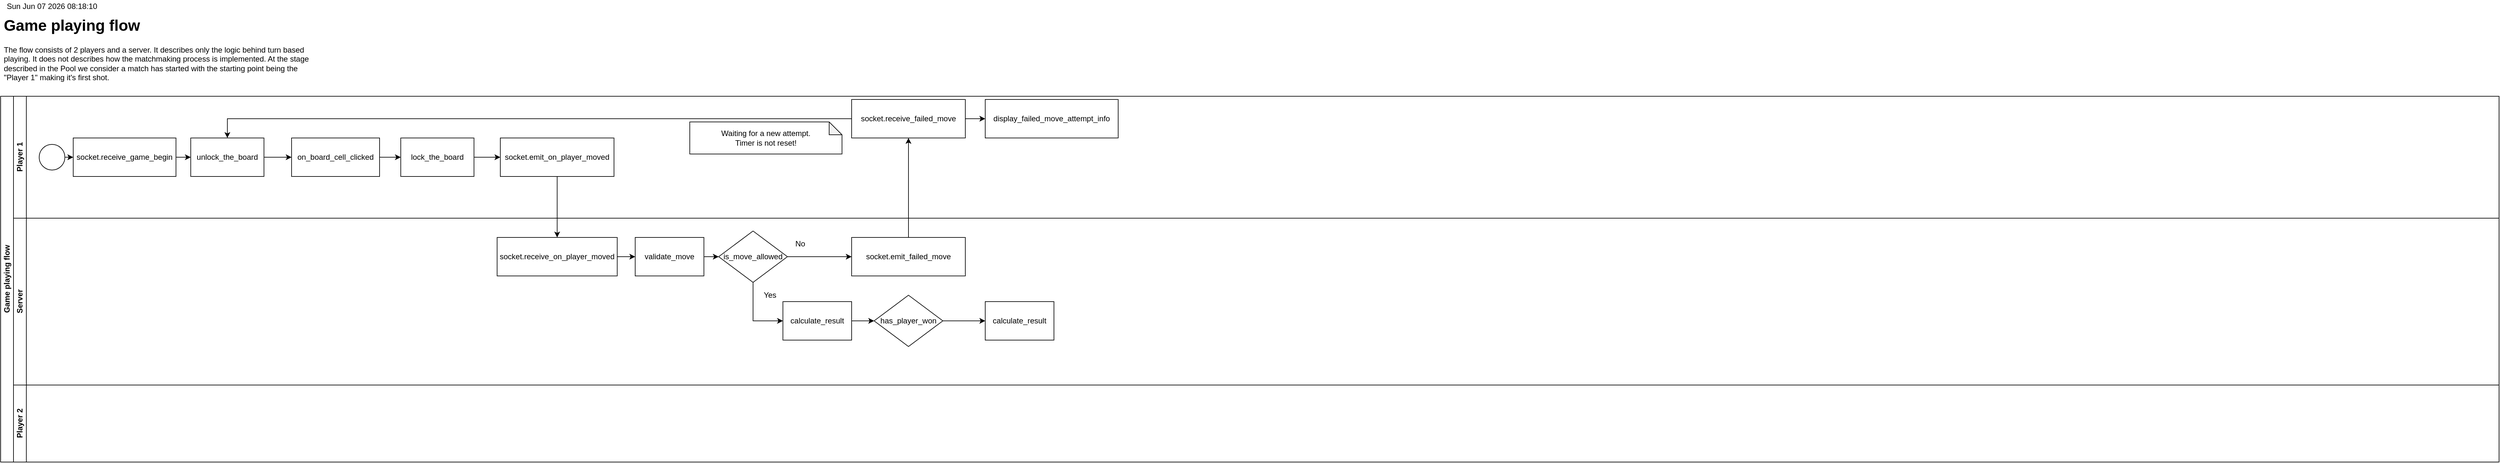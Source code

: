 <mxfile version="12.5.3" type="device"><diagram id="prtHgNgQTEPvFCAcTncT" name="Page-1"><mxGraphModel dx="1426" dy="1025" grid="1" gridSize="10" guides="1" tooltips="1" connect="1" arrows="1" fold="1" page="1" pageScale="1" pageWidth="827" pageHeight="1169" math="0" shadow="0"><root><mxCell id="0"/><mxCell id="1" parent="0"/><mxCell id="dNxyNK7c78bLwvsdeMH5-19" value="Game playing&amp;nbsp;flow" style="swimlane;html=1;childLayout=stackLayout;resizeParent=1;resizeParentMax=0;horizontal=0;startSize=20;horizontalStack=0;" parent="1" vertex="1"><mxGeometry x="37" y="170" width="3890" height="570" as="geometry"><mxRectangle x="120" y="120" width="30" height="50" as="alternateBounds"/></mxGeometry></mxCell><mxCell id="dNxyNK7c78bLwvsdeMH5-20" value="Player 1" style="swimlane;html=1;startSize=20;horizontal=0;" parent="dNxyNK7c78bLwvsdeMH5-19" vertex="1"><mxGeometry x="20" width="3870" height="190" as="geometry"/></mxCell><mxCell id="dNxyNK7c78bLwvsdeMH5-25" value="" style="edgeStyle=orthogonalEdgeStyle;rounded=0;orthogonalLoop=1;jettySize=auto;html=1;" parent="dNxyNK7c78bLwvsdeMH5-20" source="dNxyNK7c78bLwvsdeMH5-23" target="dNxyNK7c78bLwvsdeMH5-24" edge="1"><mxGeometry relative="1" as="geometry"/></mxCell><mxCell id="dNxyNK7c78bLwvsdeMH5-23" value="" style="ellipse;whiteSpace=wrap;html=1;" parent="dNxyNK7c78bLwvsdeMH5-20" vertex="1"><mxGeometry x="40" y="75" width="40" height="40" as="geometry"/></mxCell><mxCell id="jpRBap8Ybm3qr2QH9CDU-36" value="" style="edgeStyle=orthogonalEdgeStyle;rounded=0;orthogonalLoop=1;jettySize=auto;html=1;" edge="1" parent="dNxyNK7c78bLwvsdeMH5-20" source="dNxyNK7c78bLwvsdeMH5-24" target="jpRBap8Ybm3qr2QH9CDU-35"><mxGeometry relative="1" as="geometry"/></mxCell><mxCell id="dNxyNK7c78bLwvsdeMH5-24" value="socket.receive_game_begin" style="rounded=0;whiteSpace=wrap;html=1;fontFamily=Helvetica;fontSize=12;fontColor=#000000;align=center;" parent="dNxyNK7c78bLwvsdeMH5-20" vertex="1"><mxGeometry x="93" y="65" width="160" height="60" as="geometry"/></mxCell><mxCell id="jpRBap8Ybm3qr2QH9CDU-38" style="edgeStyle=orthogonalEdgeStyle;rounded=0;orthogonalLoop=1;jettySize=auto;html=1;entryX=0;entryY=0.5;entryDx=0;entryDy=0;" edge="1" parent="dNxyNK7c78bLwvsdeMH5-20" source="jpRBap8Ybm3qr2QH9CDU-35" target="jpRBap8Ybm3qr2QH9CDU-5"><mxGeometry relative="1" as="geometry"/></mxCell><mxCell id="jpRBap8Ybm3qr2QH9CDU-35" value="unlock_the_board" style="rounded=0;whiteSpace=wrap;html=1;fontFamily=Helvetica;fontSize=12;fontColor=#000000;align=center;" vertex="1" parent="dNxyNK7c78bLwvsdeMH5-20"><mxGeometry x="276" y="65" width="114" height="60" as="geometry"/></mxCell><mxCell id="jpRBap8Ybm3qr2QH9CDU-40" style="edgeStyle=orthogonalEdgeStyle;rounded=0;orthogonalLoop=1;jettySize=auto;html=1;entryX=0;entryY=0.5;entryDx=0;entryDy=0;" edge="1" parent="dNxyNK7c78bLwvsdeMH5-20" source="jpRBap8Ybm3qr2QH9CDU-5" target="jpRBap8Ybm3qr2QH9CDU-37"><mxGeometry relative="1" as="geometry"/></mxCell><mxCell id="jpRBap8Ybm3qr2QH9CDU-5" value="on_board_cell_clicked" style="rounded=0;whiteSpace=wrap;html=1;fontFamily=Helvetica;fontSize=12;fontColor=#000000;align=center;" vertex="1" parent="dNxyNK7c78bLwvsdeMH5-20"><mxGeometry x="433" y="65" width="137" height="60" as="geometry"/></mxCell><mxCell id="jpRBap8Ybm3qr2QH9CDU-7" value="socket.emit_on_player_moved" style="rounded=0;whiteSpace=wrap;html=1;fontFamily=Helvetica;fontSize=12;fontColor=#000000;align=center;" vertex="1" parent="dNxyNK7c78bLwvsdeMH5-20"><mxGeometry x="758" y="65" width="177" height="60" as="geometry"/></mxCell><mxCell id="jpRBap8Ybm3qr2QH9CDU-39" style="edgeStyle=orthogonalEdgeStyle;rounded=0;orthogonalLoop=1;jettySize=auto;html=1;entryX=0.5;entryY=0;entryDx=0;entryDy=0;" edge="1" parent="dNxyNK7c78bLwvsdeMH5-20" source="jpRBap8Ybm3qr2QH9CDU-28" target="jpRBap8Ybm3qr2QH9CDU-35"><mxGeometry relative="1" as="geometry"/></mxCell><mxCell id="jpRBap8Ybm3qr2QH9CDU-45" value="" style="edgeStyle=orthogonalEdgeStyle;rounded=0;orthogonalLoop=1;jettySize=auto;html=1;" edge="1" parent="dNxyNK7c78bLwvsdeMH5-20" source="jpRBap8Ybm3qr2QH9CDU-28" target="jpRBap8Ybm3qr2QH9CDU-44"><mxGeometry relative="1" as="geometry"/></mxCell><mxCell id="jpRBap8Ybm3qr2QH9CDU-28" value="socket.receive_failed_move" style="rounded=0;whiteSpace=wrap;html=1;" vertex="1" parent="dNxyNK7c78bLwvsdeMH5-20"><mxGeometry x="1305" y="5" width="177" height="60" as="geometry"/></mxCell><mxCell id="jpRBap8Ybm3qr2QH9CDU-44" value="display_failed_move_attempt_info" style="rounded=0;whiteSpace=wrap;html=1;" vertex="1" parent="dNxyNK7c78bLwvsdeMH5-20"><mxGeometry x="1513" y="5" width="207" height="60" as="geometry"/></mxCell><mxCell id="jpRBap8Ybm3qr2QH9CDU-41" style="edgeStyle=orthogonalEdgeStyle;rounded=0;orthogonalLoop=1;jettySize=auto;html=1;entryX=0;entryY=0.5;entryDx=0;entryDy=0;" edge="1" parent="dNxyNK7c78bLwvsdeMH5-20" source="jpRBap8Ybm3qr2QH9CDU-37" target="jpRBap8Ybm3qr2QH9CDU-7"><mxGeometry relative="1" as="geometry"/></mxCell><mxCell id="jpRBap8Ybm3qr2QH9CDU-37" value="lock_the_board" style="rounded=0;whiteSpace=wrap;html=1;fontFamily=Helvetica;fontSize=12;fontColor=#000000;align=center;" vertex="1" parent="dNxyNK7c78bLwvsdeMH5-20"><mxGeometry x="603" y="65" width="114" height="60" as="geometry"/></mxCell><mxCell id="jpRBap8Ybm3qr2QH9CDU-34" value="Waiting for a new attempt. &lt;br&gt;Timer is not reset!" style="shape=note;whiteSpace=wrap;html=1;backgroundOutline=1;darkOpacity=0.05;size=20;" vertex="1" parent="dNxyNK7c78bLwvsdeMH5-20"><mxGeometry x="1053" y="40" width="237" height="50" as="geometry"/></mxCell><mxCell id="dNxyNK7c78bLwvsdeMH5-21" value="Server" style="swimlane;html=1;startSize=20;horizontal=0;" parent="dNxyNK7c78bLwvsdeMH5-19" vertex="1"><mxGeometry x="20" y="190" width="3870" height="260" as="geometry"/></mxCell><mxCell id="jpRBap8Ybm3qr2QH9CDU-14" value="" style="edgeStyle=orthogonalEdgeStyle;rounded=0;orthogonalLoop=1;jettySize=auto;html=1;" edge="1" parent="dNxyNK7c78bLwvsdeMH5-21" source="jpRBap8Ybm3qr2QH9CDU-10" target="jpRBap8Ybm3qr2QH9CDU-13"><mxGeometry relative="1" as="geometry"/></mxCell><mxCell id="jpRBap8Ybm3qr2QH9CDU-10" value="socket.receive_on_player_moved" style="rounded=0;whiteSpace=wrap;html=1;fontFamily=Helvetica;fontSize=12;fontColor=#000000;align=center;" vertex="1" parent="dNxyNK7c78bLwvsdeMH5-21"><mxGeometry x="753" y="30" width="187" height="60" as="geometry"/></mxCell><mxCell id="jpRBap8Ybm3qr2QH9CDU-22" style="edgeStyle=orthogonalEdgeStyle;rounded=0;orthogonalLoop=1;jettySize=auto;html=1;entryX=0;entryY=0.5;entryDx=0;entryDy=0;" edge="1" parent="dNxyNK7c78bLwvsdeMH5-21" source="jpRBap8Ybm3qr2QH9CDU-13" target="jpRBap8Ybm3qr2QH9CDU-21"><mxGeometry relative="1" as="geometry"/></mxCell><mxCell id="jpRBap8Ybm3qr2QH9CDU-13" value="validate_move" style="rounded=0;whiteSpace=wrap;html=1;fontFamily=Helvetica;fontSize=12;fontColor=#000000;align=center;" vertex="1" parent="dNxyNK7c78bLwvsdeMH5-21"><mxGeometry x="968" y="30" width="107" height="60" as="geometry"/></mxCell><mxCell id="jpRBap8Ybm3qr2QH9CDU-29" style="edgeStyle=orthogonalEdgeStyle;rounded=0;orthogonalLoop=1;jettySize=auto;html=1;entryX=0;entryY=0.5;entryDx=0;entryDy=0;" edge="1" parent="dNxyNK7c78bLwvsdeMH5-21" source="jpRBap8Ybm3qr2QH9CDU-21" target="jpRBap8Ybm3qr2QH9CDU-24"><mxGeometry relative="1" as="geometry"/></mxCell><mxCell id="jpRBap8Ybm3qr2QH9CDU-31" style="edgeStyle=orthogonalEdgeStyle;rounded=0;orthogonalLoop=1;jettySize=auto;html=1;" edge="1" parent="dNxyNK7c78bLwvsdeMH5-21" source="jpRBap8Ybm3qr2QH9CDU-21" target="jpRBap8Ybm3qr2QH9CDU-30"><mxGeometry relative="1" as="geometry"/></mxCell><mxCell id="jpRBap8Ybm3qr2QH9CDU-21" value="is_move_allowed" style="rhombus;whiteSpace=wrap;html=1;" vertex="1" parent="dNxyNK7c78bLwvsdeMH5-21"><mxGeometry x="1098" y="20" width="107" height="80" as="geometry"/></mxCell><mxCell id="jpRBap8Ybm3qr2QH9CDU-49" style="edgeStyle=orthogonalEdgeStyle;rounded=0;orthogonalLoop=1;jettySize=auto;html=1;entryX=0;entryY=0.5;entryDx=0;entryDy=0;" edge="1" parent="dNxyNK7c78bLwvsdeMH5-21" source="jpRBap8Ybm3qr2QH9CDU-24" target="jpRBap8Ybm3qr2QH9CDU-48"><mxGeometry relative="1" as="geometry"/></mxCell><mxCell id="jpRBap8Ybm3qr2QH9CDU-24" value="calculate_result" style="rounded=0;whiteSpace=wrap;html=1;fontFamily=Helvetica;fontSize=12;fontColor=#000000;align=center;" vertex="1" parent="dNxyNK7c78bLwvsdeMH5-21"><mxGeometry x="1198" y="130" width="107" height="60" as="geometry"/></mxCell><mxCell id="jpRBap8Ybm3qr2QH9CDU-26" value="Yes" style="text;html=1;strokeColor=none;fillColor=none;align=center;verticalAlign=middle;whiteSpace=wrap;rounded=0;" vertex="1" parent="dNxyNK7c78bLwvsdeMH5-21"><mxGeometry x="1158" y="110" width="40" height="20" as="geometry"/></mxCell><mxCell id="jpRBap8Ybm3qr2QH9CDU-30" value="socket.emit_failed_move" style="rounded=0;whiteSpace=wrap;html=1;" vertex="1" parent="dNxyNK7c78bLwvsdeMH5-21"><mxGeometry x="1305" y="30" width="177" height="60" as="geometry"/></mxCell><mxCell id="jpRBap8Ybm3qr2QH9CDU-27" value="No" style="text;html=1;strokeColor=none;fillColor=none;align=center;verticalAlign=middle;whiteSpace=wrap;rounded=0;" vertex="1" parent="dNxyNK7c78bLwvsdeMH5-21"><mxGeometry x="1205" y="30" width="40" height="20" as="geometry"/></mxCell><mxCell id="jpRBap8Ybm3qr2QH9CDU-53" style="edgeStyle=orthogonalEdgeStyle;rounded=0;orthogonalLoop=1;jettySize=auto;html=1;entryX=0;entryY=0.5;entryDx=0;entryDy=0;" edge="1" parent="dNxyNK7c78bLwvsdeMH5-21" source="jpRBap8Ybm3qr2QH9CDU-48" target="jpRBap8Ybm3qr2QH9CDU-52"><mxGeometry relative="1" as="geometry"/></mxCell><mxCell id="jpRBap8Ybm3qr2QH9CDU-48" value="has_player_won" style="rhombus;whiteSpace=wrap;html=1;" vertex="1" parent="dNxyNK7c78bLwvsdeMH5-21"><mxGeometry x="1340" y="120" width="107" height="80" as="geometry"/></mxCell><mxCell id="jpRBap8Ybm3qr2QH9CDU-52" value="calculate_result" style="rounded=0;whiteSpace=wrap;html=1;fontFamily=Helvetica;fontSize=12;fontColor=#000000;align=center;" vertex="1" parent="dNxyNK7c78bLwvsdeMH5-21"><mxGeometry x="1513" y="130" width="107" height="60" as="geometry"/></mxCell><mxCell id="dNxyNK7c78bLwvsdeMH5-22" value="Player 2" style="swimlane;html=1;startSize=20;horizontal=0;" parent="dNxyNK7c78bLwvsdeMH5-19" vertex="1"><mxGeometry x="20" y="450" width="3870" height="120" as="geometry"/></mxCell><mxCell id="jpRBap8Ybm3qr2QH9CDU-11" style="edgeStyle=orthogonalEdgeStyle;rounded=0;orthogonalLoop=1;jettySize=auto;html=1;exitX=0.5;exitY=1;exitDx=0;exitDy=0;entryX=0.5;entryY=0;entryDx=0;entryDy=0;" edge="1" parent="dNxyNK7c78bLwvsdeMH5-19" source="jpRBap8Ybm3qr2QH9CDU-7" target="jpRBap8Ybm3qr2QH9CDU-10"><mxGeometry relative="1" as="geometry"/></mxCell><mxCell id="jpRBap8Ybm3qr2QH9CDU-32" style="edgeStyle=orthogonalEdgeStyle;rounded=0;orthogonalLoop=1;jettySize=auto;html=1;entryX=0.5;entryY=1;entryDx=0;entryDy=0;" edge="1" parent="dNxyNK7c78bLwvsdeMH5-19" source="jpRBap8Ybm3qr2QH9CDU-30" target="jpRBap8Ybm3qr2QH9CDU-28"><mxGeometry relative="1" as="geometry"/></mxCell><mxCell id="jpRBap8Ybm3qr2QH9CDU-1" value="&lt;h1&gt;Game playing flow&lt;/h1&gt;&lt;p&gt;The flow consists of 2 players and a server. It describes only the logic behind turn based playing. It does not describes how the matchmaking process is implemented. At the stage described in the Pool we consider a match has started with the starting point being the &quot;Player 1&quot; making it's first shot.&lt;/p&gt;" style="text;html=1;strokeColor=none;fillColor=none;spacing=5;spacingTop=-20;whiteSpace=wrap;overflow=hidden;rounded=0;" vertex="1" parent="1"><mxGeometry x="37" y="40" width="493" height="120" as="geometry"/></mxCell><UserObject label="%date{ddd mmm dd yyyy HH:MM:ss}%" placeholders="1" id="jpRBap8Ybm3qr2QH9CDU-3"><mxCell style="text;html=1;strokeColor=none;fillColor=none;align=center;verticalAlign=middle;whiteSpace=wrap;overflow=hidden;" vertex="1" parent="1"><mxGeometry x="37" y="20" width="160" height="20" as="geometry"/></mxCell></UserObject></root></mxGraphModel></diagram></mxfile>